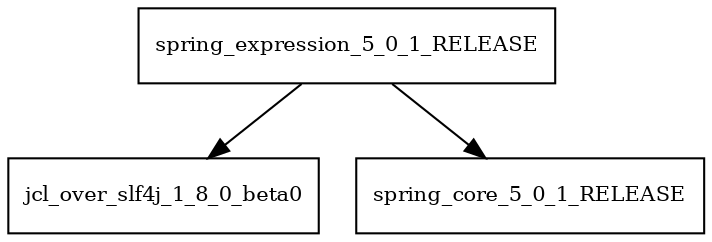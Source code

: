 digraph spring_expression_5_0_1_RELEASE_dependencies {
  node [shape = box, fontsize=10.0];
  spring_expression_5_0_1_RELEASE -> jcl_over_slf4j_1_8_0_beta0;
  spring_expression_5_0_1_RELEASE -> spring_core_5_0_1_RELEASE;
}
